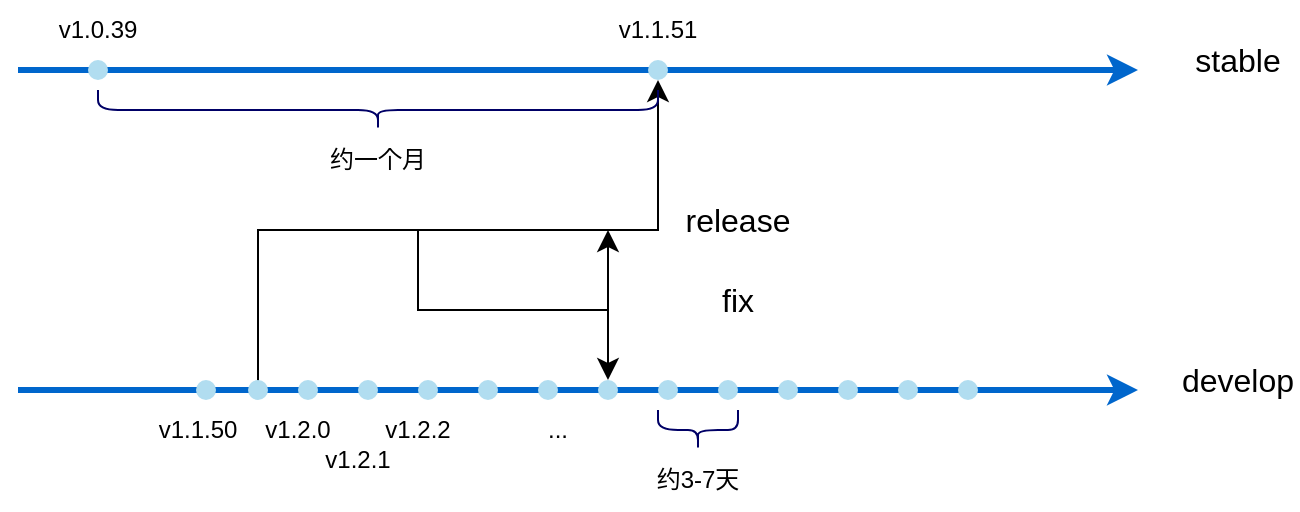 <mxfile version="22.1.16" type="github">
  <diagram name="第 1 页" id="ZsAfdqLnwmde1FdztNrx">
    <mxGraphModel dx="1262" dy="793" grid="1" gridSize="10" guides="1" tooltips="1" connect="1" arrows="1" fold="1" page="1" pageScale="1" pageWidth="827" pageHeight="1169" math="0" shadow="0">
      <root>
        <mxCell id="0" />
        <mxCell id="1" parent="0" />
        <mxCell id="euwgZ78v7WbkPjOmGv9_-16" value="" style="edgeStyle=elbowEdgeStyle;elbow=vertical;endArrow=classic;html=1;curved=0;rounded=0;endSize=8;startSize=8;entryX=0.5;entryY=1;entryDx=0;entryDy=0;" parent="1" target="euwgZ78v7WbkPjOmGv9_-14" edge="1">
          <mxGeometry width="50" height="50" relative="1" as="geometry">
            <mxPoint x="200" y="360" as="sourcePoint" />
            <mxPoint x="400" y="200" as="targetPoint" />
            <Array as="points">
              <mxPoint x="300" y="280" />
            </Array>
          </mxGeometry>
        </mxCell>
        <mxCell id="euwgZ78v7WbkPjOmGv9_-1" value="" style="endArrow=classic;html=1;rounded=0;strokeWidth=3;strokeColor=#0066CC;" parent="1" edge="1">
          <mxGeometry width="50" height="50" relative="1" as="geometry">
            <mxPoint x="80" y="200" as="sourcePoint" />
            <mxPoint x="640" y="200" as="targetPoint" />
          </mxGeometry>
        </mxCell>
        <mxCell id="euwgZ78v7WbkPjOmGv9_-2" value="stable" style="text;html=1;strokeColor=none;fillColor=none;align=center;verticalAlign=middle;whiteSpace=wrap;rounded=0;fontSize=16;" parent="1" vertex="1">
          <mxGeometry x="660" y="180" width="60" height="30" as="geometry" />
        </mxCell>
        <mxCell id="euwgZ78v7WbkPjOmGv9_-4" value="release" style="text;html=1;strokeColor=none;fillColor=none;align=center;verticalAlign=middle;whiteSpace=wrap;rounded=0;fontSize=16;" parent="1" vertex="1">
          <mxGeometry x="410" y="260" width="60" height="30" as="geometry" />
        </mxCell>
        <mxCell id="euwgZ78v7WbkPjOmGv9_-5" value="" style="endArrow=classic;html=1;rounded=0;strokeWidth=3;strokeColor=#0066CC;" parent="1" edge="1">
          <mxGeometry width="50" height="50" relative="1" as="geometry">
            <mxPoint x="80" y="360" as="sourcePoint" />
            <mxPoint x="640" y="360" as="targetPoint" />
          </mxGeometry>
        </mxCell>
        <mxCell id="euwgZ78v7WbkPjOmGv9_-6" value="develop" style="text;html=1;strokeColor=none;fillColor=none;align=center;verticalAlign=middle;whiteSpace=wrap;rounded=0;fontSize=16;" parent="1" vertex="1">
          <mxGeometry x="660" y="340" width="60" height="30" as="geometry" />
        </mxCell>
        <mxCell id="euwgZ78v7WbkPjOmGv9_-14" value="" style="ellipse;whiteSpace=wrap;html=1;aspect=fixed;fillColor=#b1ddf0;strokeColor=none;" parent="1" vertex="1">
          <mxGeometry x="395" y="195" width="10" height="10" as="geometry" />
        </mxCell>
        <mxCell id="euwgZ78v7WbkPjOmGv9_-18" value="" style="ellipse;whiteSpace=wrap;html=1;aspect=fixed;fillColor=#b1ddf0;strokeColor=none;" parent="1" vertex="1">
          <mxGeometry x="220" y="355" width="10" height="10" as="geometry" />
        </mxCell>
        <mxCell id="euwgZ78v7WbkPjOmGv9_-20" value="" style="ellipse;whiteSpace=wrap;html=1;aspect=fixed;fillColor=#b1ddf0;strokeColor=none;" parent="1" vertex="1">
          <mxGeometry x="250" y="355" width="10" height="10" as="geometry" />
        </mxCell>
        <mxCell id="euwgZ78v7WbkPjOmGv9_-21" value="" style="ellipse;whiteSpace=wrap;html=1;aspect=fixed;fillColor=#b1ddf0;strokeColor=none;" parent="1" vertex="1">
          <mxGeometry x="280" y="355" width="10" height="10" as="geometry" />
        </mxCell>
        <mxCell id="euwgZ78v7WbkPjOmGv9_-22" value="" style="ellipse;whiteSpace=wrap;html=1;aspect=fixed;fillColor=#b1ddf0;strokeColor=none;" parent="1" vertex="1">
          <mxGeometry x="310" y="355" width="10" height="10" as="geometry" />
        </mxCell>
        <mxCell id="euwgZ78v7WbkPjOmGv9_-23" value="" style="ellipse;whiteSpace=wrap;html=1;aspect=fixed;fillColor=#b1ddf0;strokeColor=none;" parent="1" vertex="1">
          <mxGeometry x="340" y="355" width="10" height="10" as="geometry" />
        </mxCell>
        <mxCell id="euwgZ78v7WbkPjOmGv9_-24" value="" style="ellipse;whiteSpace=wrap;html=1;aspect=fixed;fillColor=#b1ddf0;strokeColor=none;" parent="1" vertex="1">
          <mxGeometry x="370" y="355" width="10" height="10" as="geometry" />
        </mxCell>
        <mxCell id="euwgZ78v7WbkPjOmGv9_-25" value="" style="ellipse;whiteSpace=wrap;html=1;aspect=fixed;fillColor=#b1ddf0;strokeColor=none;" parent="1" vertex="1">
          <mxGeometry x="400" y="355" width="10" height="10" as="geometry" />
        </mxCell>
        <mxCell id="euwgZ78v7WbkPjOmGv9_-26" value="" style="ellipse;whiteSpace=wrap;html=1;aspect=fixed;fillColor=#b1ddf0;strokeColor=none;" parent="1" vertex="1">
          <mxGeometry x="430" y="355" width="10" height="10" as="geometry" />
        </mxCell>
        <mxCell id="euwgZ78v7WbkPjOmGv9_-27" value="" style="ellipse;whiteSpace=wrap;html=1;aspect=fixed;fillColor=#b1ddf0;strokeColor=none;" parent="1" vertex="1">
          <mxGeometry x="460" y="355" width="10" height="10" as="geometry" />
        </mxCell>
        <mxCell id="euwgZ78v7WbkPjOmGv9_-28" value="" style="ellipse;whiteSpace=wrap;html=1;aspect=fixed;fillColor=#b1ddf0;strokeColor=none;" parent="1" vertex="1">
          <mxGeometry x="490" y="355" width="10" height="10" as="geometry" />
        </mxCell>
        <mxCell id="euwgZ78v7WbkPjOmGv9_-29" value="" style="ellipse;whiteSpace=wrap;html=1;aspect=fixed;fillColor=#b1ddf0;strokeColor=none;" parent="1" vertex="1">
          <mxGeometry x="520" y="355" width="10" height="10" as="geometry" />
        </mxCell>
        <mxCell id="euwgZ78v7WbkPjOmGv9_-30" value="" style="ellipse;whiteSpace=wrap;html=1;aspect=fixed;fillColor=#b1ddf0;strokeColor=none;" parent="1" vertex="1">
          <mxGeometry x="550" y="355" width="10" height="10" as="geometry" />
        </mxCell>
        <mxCell id="euwgZ78v7WbkPjOmGv9_-31" value="v1.1.51" style="text;html=1;strokeColor=none;fillColor=none;align=center;verticalAlign=middle;whiteSpace=wrap;rounded=0;" parent="1" vertex="1">
          <mxGeometry x="370" y="165" width="60" height="30" as="geometry" />
        </mxCell>
        <mxCell id="euwgZ78v7WbkPjOmGv9_-32" value="" style="ellipse;whiteSpace=wrap;html=1;aspect=fixed;fillColor=#b1ddf0;strokeColor=none;" parent="1" vertex="1">
          <mxGeometry x="195" y="355" width="10" height="10" as="geometry" />
        </mxCell>
        <mxCell id="euwgZ78v7WbkPjOmGv9_-33" value="v1.2.0" style="text;html=1;strokeColor=none;fillColor=none;align=center;verticalAlign=middle;whiteSpace=wrap;rounded=0;" parent="1" vertex="1">
          <mxGeometry x="190" y="365" width="60" height="30" as="geometry" />
        </mxCell>
        <mxCell id="euwgZ78v7WbkPjOmGv9_-34" value="v1.2.2" style="text;html=1;strokeColor=none;fillColor=none;align=center;verticalAlign=middle;whiteSpace=wrap;rounded=0;" parent="1" vertex="1">
          <mxGeometry x="250" y="365" width="60" height="30" as="geometry" />
        </mxCell>
        <mxCell id="euwgZ78v7WbkPjOmGv9_-35" value="v1.2.1" style="text;html=1;strokeColor=none;fillColor=none;align=center;verticalAlign=middle;whiteSpace=wrap;rounded=0;" parent="1" vertex="1">
          <mxGeometry x="220" y="380" width="60" height="30" as="geometry" />
        </mxCell>
        <mxCell id="euwgZ78v7WbkPjOmGv9_-36" value="" style="ellipse;whiteSpace=wrap;html=1;aspect=fixed;fillColor=#b1ddf0;strokeColor=none;" parent="1" vertex="1">
          <mxGeometry x="115" y="195" width="10" height="10" as="geometry" />
        </mxCell>
        <mxCell id="euwgZ78v7WbkPjOmGv9_-37" value="v1.0.39" style="text;html=1;strokeColor=none;fillColor=none;align=center;verticalAlign=middle;whiteSpace=wrap;rounded=0;" parent="1" vertex="1">
          <mxGeometry x="90" y="165" width="60" height="30" as="geometry" />
        </mxCell>
        <mxCell id="euwgZ78v7WbkPjOmGv9_-38" value="" style="ellipse;whiteSpace=wrap;html=1;aspect=fixed;fillColor=#b1ddf0;strokeColor=none;" parent="1" vertex="1">
          <mxGeometry x="169" y="355" width="10" height="10" as="geometry" />
        </mxCell>
        <mxCell id="euwgZ78v7WbkPjOmGv9_-40" value="v1.1.50" style="text;html=1;strokeColor=none;fillColor=none;align=center;verticalAlign=middle;whiteSpace=wrap;rounded=0;" parent="1" vertex="1">
          <mxGeometry x="140" y="365" width="60" height="30" as="geometry" />
        </mxCell>
        <mxCell id="euwgZ78v7WbkPjOmGv9_-41" value="..." style="text;html=1;strokeColor=none;fillColor=none;align=center;verticalAlign=middle;whiteSpace=wrap;rounded=0;" parent="1" vertex="1">
          <mxGeometry x="320" y="365" width="60" height="30" as="geometry" />
        </mxCell>
        <mxCell id="euwgZ78v7WbkPjOmGv9_-42" value="" style="shape=curlyBracket;whiteSpace=wrap;html=1;rounded=1;labelPosition=left;verticalLabelPosition=middle;align=right;verticalAlign=middle;rotation=-90;strokeColor=#000066;" parent="1" vertex="1">
          <mxGeometry x="250" y="80" width="20" height="280" as="geometry" />
        </mxCell>
        <mxCell id="euwgZ78v7WbkPjOmGv9_-43" value="约一个月" style="text;html=1;strokeColor=none;fillColor=none;align=center;verticalAlign=middle;whiteSpace=wrap;rounded=0;" parent="1" vertex="1">
          <mxGeometry x="230" y="230" width="60" height="30" as="geometry" />
        </mxCell>
        <mxCell id="euwgZ78v7WbkPjOmGv9_-44" value="约3-7天" style="text;html=1;strokeColor=none;fillColor=none;align=center;verticalAlign=middle;whiteSpace=wrap;rounded=0;" parent="1" vertex="1">
          <mxGeometry x="390" y="390" width="60" height="30" as="geometry" />
        </mxCell>
        <mxCell id="euwgZ78v7WbkPjOmGv9_-45" value="" style="shape=curlyBracket;whiteSpace=wrap;html=1;rounded=1;labelPosition=left;verticalLabelPosition=middle;align=right;verticalAlign=middle;rotation=-90;strokeColor=#000066;" parent="1" vertex="1">
          <mxGeometry x="410" y="360" width="20" height="40" as="geometry" />
        </mxCell>
        <mxCell id="ov8gz8t0-Eg0iE6rGJtH-1" value="" style="edgeStyle=elbowEdgeStyle;elbow=vertical;endArrow=classic;html=1;curved=0;rounded=0;endSize=8;startSize=8;" edge="1" parent="1">
          <mxGeometry width="50" height="50" relative="1" as="geometry">
            <mxPoint x="280" y="280" as="sourcePoint" />
            <mxPoint x="375" y="280" as="targetPoint" />
            <Array as="points">
              <mxPoint x="320" y="320" />
            </Array>
          </mxGeometry>
        </mxCell>
        <mxCell id="ov8gz8t0-Eg0iE6rGJtH-2" value="" style="edgeStyle=elbowEdgeStyle;elbow=vertical;endArrow=classic;html=1;curved=0;rounded=0;endSize=8;startSize=8;entryX=0.5;entryY=0;entryDx=0;entryDy=0;" edge="1" parent="1" target="euwgZ78v7WbkPjOmGv9_-24">
          <mxGeometry width="50" height="50" relative="1" as="geometry">
            <mxPoint x="280" y="320" as="sourcePoint" />
            <mxPoint x="370" y="290" as="targetPoint" />
            <Array as="points">
              <mxPoint x="360" y="320" />
            </Array>
          </mxGeometry>
        </mxCell>
        <mxCell id="ov8gz8t0-Eg0iE6rGJtH-4" value="fix" style="text;html=1;strokeColor=none;fillColor=none;align=center;verticalAlign=middle;whiteSpace=wrap;rounded=0;fontSize=16;" vertex="1" parent="1">
          <mxGeometry x="410" y="300" width="60" height="30" as="geometry" />
        </mxCell>
      </root>
    </mxGraphModel>
  </diagram>
</mxfile>
